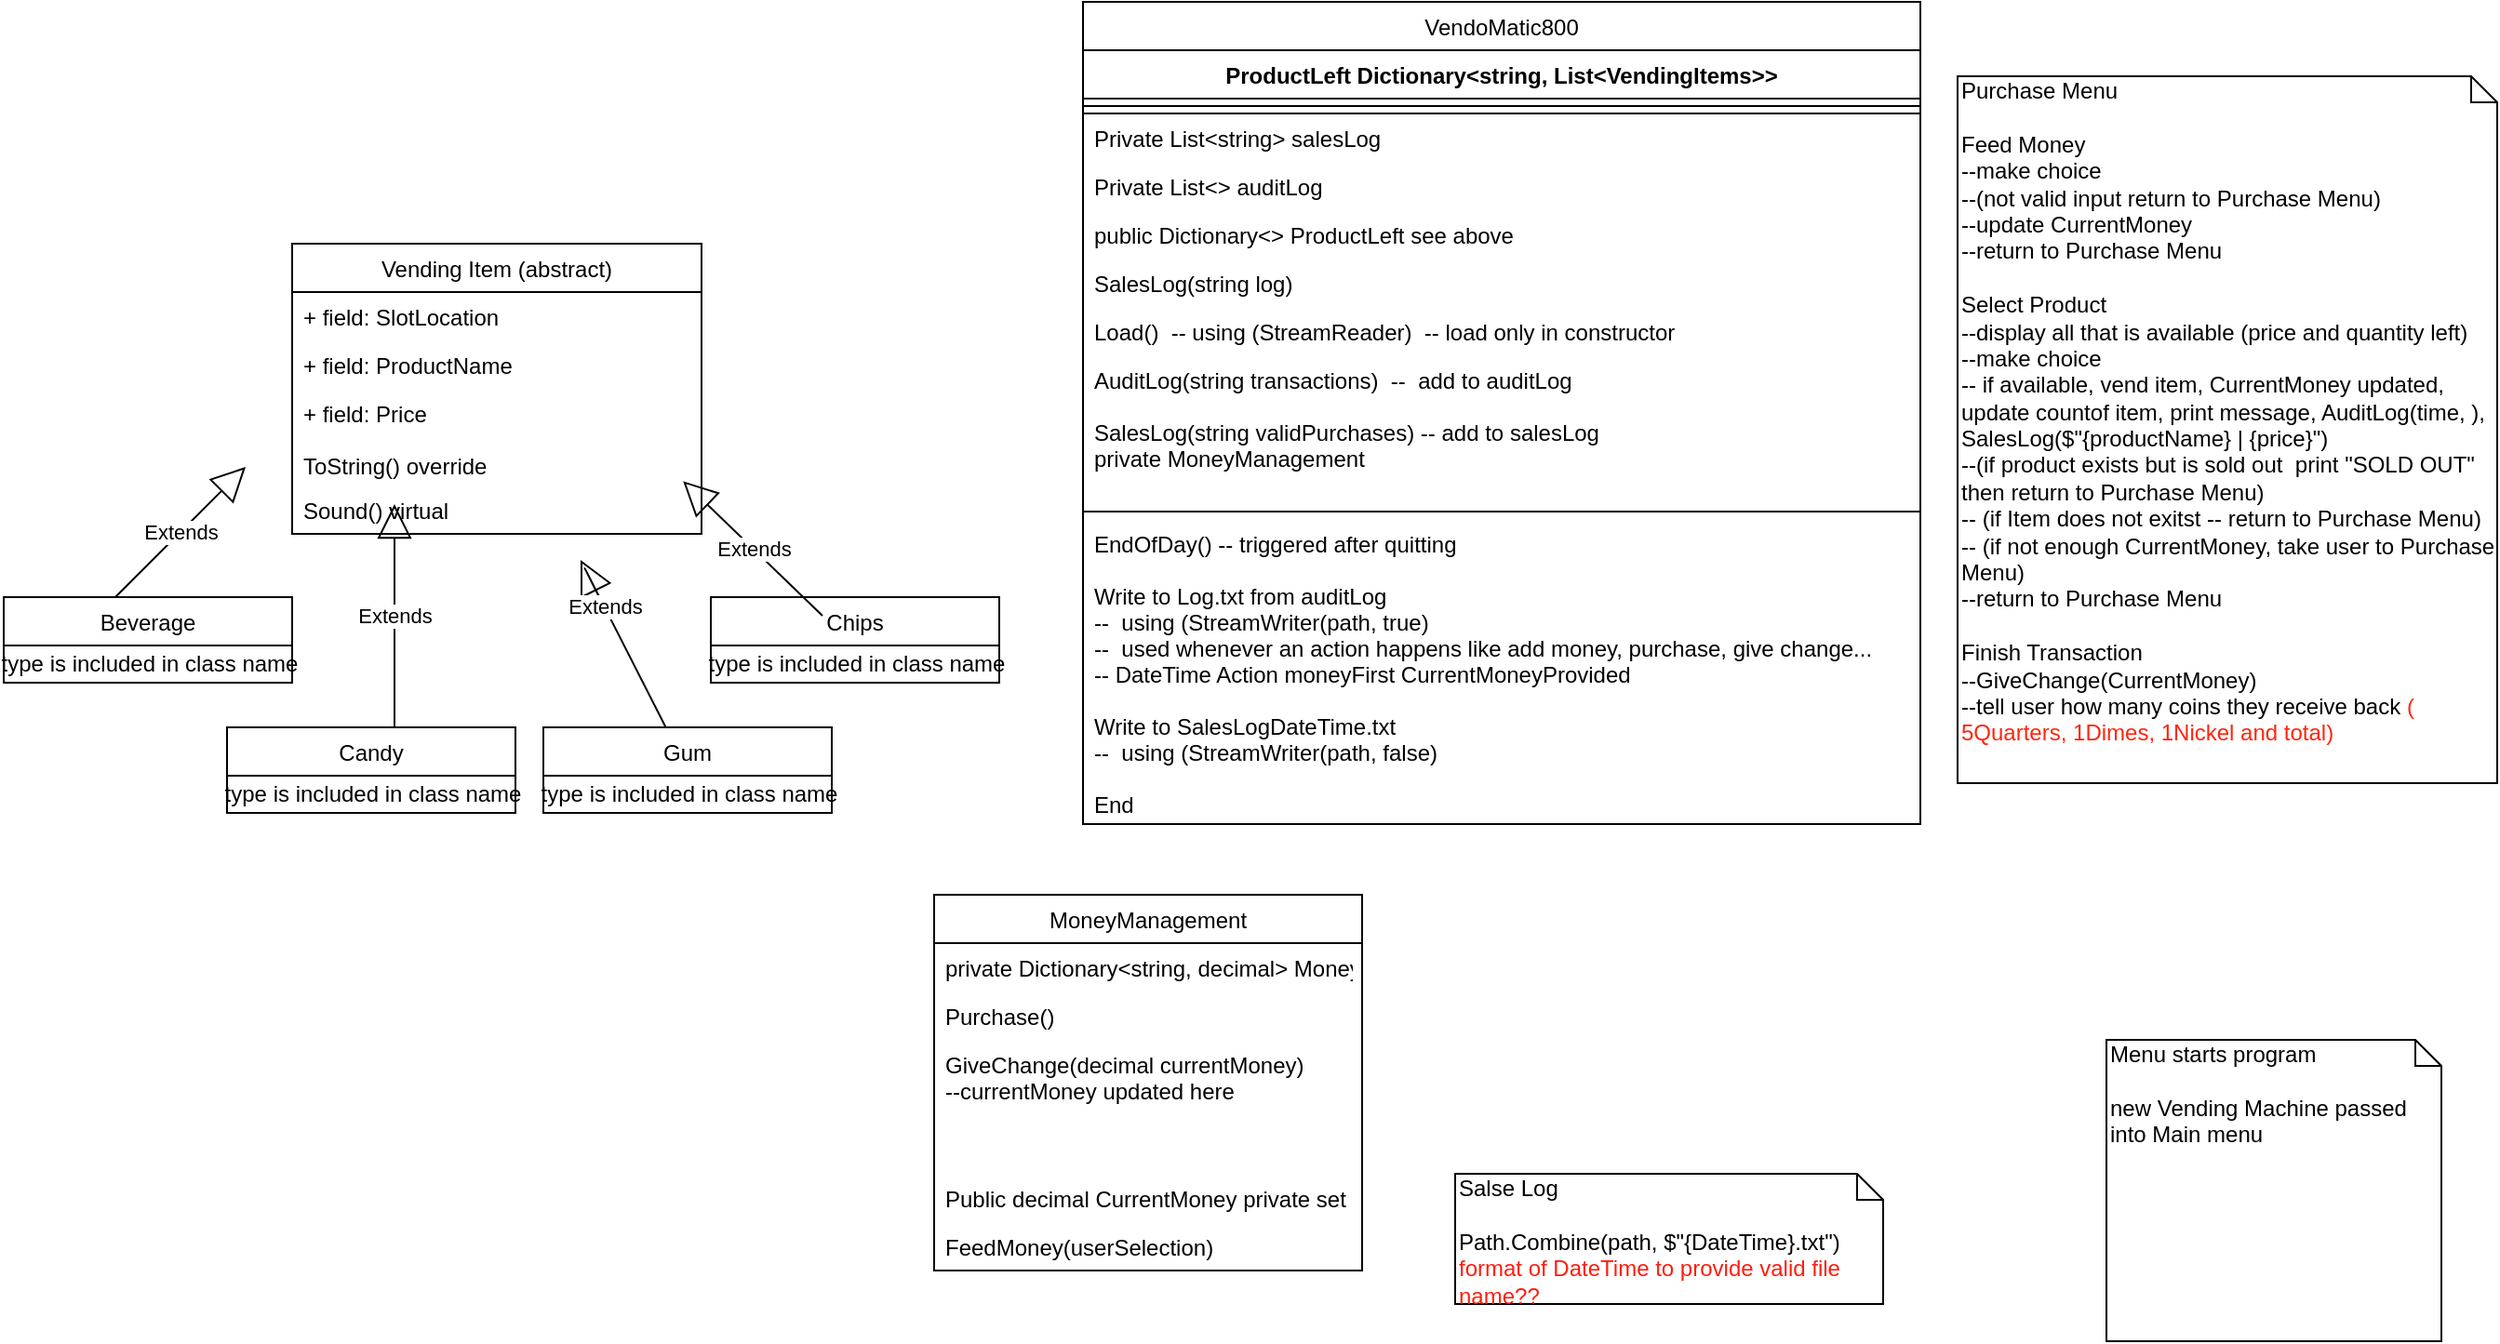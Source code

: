<mxfile version="13.0.3" type="device"><diagram name="Page-1" id="9f46799a-70d6-7492-0946-bef42562c5a5"><mxGraphModel dx="1422" dy="822" grid="1" gridSize="10" guides="1" tooltips="1" connect="1" arrows="1" fold="1" page="1" pageScale="1" pageWidth="1100" pageHeight="850" background="#ffffff" math="0" shadow="0"><root><mxCell id="0"/><mxCell id="1" parent="0"/><mxCell id="4EU_5Ofcw7x6zr4JRwky-6" value="Beverage" style="swimlane;fontStyle=0;childLayout=stackLayout;horizontal=1;startSize=26;fillColor=none;horizontalStack=0;resizeParent=1;resizeParentMax=0;resizeLast=0;collapsible=1;marginBottom=0;" vertex="1" parent="1"><mxGeometry x="30" y="360" width="155" height="46" as="geometry"/></mxCell><mxCell id="4EU_5Ofcw7x6zr4JRwky-10" value="type is included in class name" style="text;html=1;align=center;verticalAlign=middle;resizable=0;points=[];autosize=1;" vertex="1" parent="4EU_5Ofcw7x6zr4JRwky-6"><mxGeometry y="26" width="155" height="20" as="geometry"/></mxCell><mxCell id="4EU_5Ofcw7x6zr4JRwky-15" value="Chips" style="swimlane;fontStyle=0;childLayout=stackLayout;horizontal=1;startSize=26;fillColor=none;horizontalStack=0;resizeParent=1;resizeParentMax=0;resizeLast=0;collapsible=1;marginBottom=0;" vertex="1" parent="1"><mxGeometry x="410" y="360" width="155" height="46" as="geometry"/></mxCell><mxCell id="4EU_5Ofcw7x6zr4JRwky-27" value="Extends" style="endArrow=block;endSize=16;endFill=0;html=1;entryX=0.955;entryY=0.955;entryDx=0;entryDy=0;entryPerimeter=0;" edge="1" parent="4EU_5Ofcw7x6zr4JRwky-15" target="4EU_5Ofcw7x6zr4JRwky-5"><mxGeometry width="160" relative="1" as="geometry"><mxPoint x="60" y="10" as="sourcePoint"/><mxPoint x="220" y="10" as="targetPoint"/></mxGeometry></mxCell><mxCell id="4EU_5Ofcw7x6zr4JRwky-16" value="type is included in class name" style="text;html=1;align=center;verticalAlign=middle;resizable=0;points=[];autosize=1;" vertex="1" parent="4EU_5Ofcw7x6zr4JRwky-15"><mxGeometry y="26" width="155" height="20" as="geometry"/></mxCell><mxCell id="4EU_5Ofcw7x6zr4JRwky-17" value="Candy" style="swimlane;fontStyle=0;childLayout=stackLayout;horizontal=1;startSize=26;fillColor=none;horizontalStack=0;resizeParent=1;resizeParentMax=0;resizeLast=0;collapsible=1;marginBottom=0;" vertex="1" parent="1"><mxGeometry x="150" y="430" width="155" height="46" as="geometry"/></mxCell><mxCell id="4EU_5Ofcw7x6zr4JRwky-25" value="Extends" style="endArrow=block;endSize=16;endFill=0;html=1;" edge="1" parent="4EU_5Ofcw7x6zr4JRwky-17"><mxGeometry width="160" relative="1" as="geometry"><mxPoint x="90" as="sourcePoint"/><mxPoint x="90" y="-120" as="targetPoint"/></mxGeometry></mxCell><mxCell id="4EU_5Ofcw7x6zr4JRwky-18" value="type is included in class name" style="text;html=1;align=center;verticalAlign=middle;resizable=0;points=[];autosize=1;" vertex="1" parent="4EU_5Ofcw7x6zr4JRwky-17"><mxGeometry y="26" width="155" height="20" as="geometry"/></mxCell><mxCell id="4EU_5Ofcw7x6zr4JRwky-19" value="Gum" style="swimlane;fontStyle=0;childLayout=stackLayout;horizontal=1;startSize=26;fillColor=none;horizontalStack=0;resizeParent=1;resizeParentMax=0;resizeLast=0;collapsible=1;marginBottom=0;" vertex="1" parent="1"><mxGeometry x="320" y="430" width="155" height="46" as="geometry"/></mxCell><mxCell id="4EU_5Ofcw7x6zr4JRwky-20" value="type is included in class name" style="text;html=1;align=center;verticalAlign=middle;resizable=0;points=[];autosize=1;" vertex="1" parent="4EU_5Ofcw7x6zr4JRwky-19"><mxGeometry y="26" width="155" height="20" as="geometry"/></mxCell><mxCell id="4EU_5Ofcw7x6zr4JRwky-24" value="Extends" style="endArrow=block;endSize=16;endFill=0;html=1;exitX=0.387;exitY=0;exitDx=0;exitDy=0;exitPerimeter=0;" edge="1" parent="1" source="4EU_5Ofcw7x6zr4JRwky-6"><mxGeometry width="160" relative="1" as="geometry"><mxPoint x="70" y="320" as="sourcePoint"/><mxPoint x="160" y="290" as="targetPoint"/></mxGeometry></mxCell><mxCell id="4EU_5Ofcw7x6zr4JRwky-26" value="Extends" style="endArrow=block;endSize=16;endFill=0;html=1;" edge="1" parent="1" source="4EU_5Ofcw7x6zr4JRwky-19"><mxGeometry width="160" relative="1" as="geometry"><mxPoint x="640" y="460" as="sourcePoint"/><mxPoint x="340" y="340" as="targetPoint"/><Array as="points"><mxPoint x="340" y="340"/><mxPoint x="350" y="360"/></Array></mxGeometry></mxCell><mxCell id="4EU_5Ofcw7x6zr4JRwky-2" value="Vending Item (abstract)" style="swimlane;fontStyle=0;childLayout=stackLayout;horizontal=1;startSize=26;fillColor=none;horizontalStack=0;resizeParent=1;resizeParentMax=0;resizeLast=0;collapsible=1;marginBottom=0;" vertex="1" parent="1"><mxGeometry x="185" y="170" width="220" height="156" as="geometry"/></mxCell><mxCell id="4EU_5Ofcw7x6zr4JRwky-3" value="+ field: SlotLocation" style="text;strokeColor=none;fillColor=none;align=left;verticalAlign=top;spacingLeft=4;spacingRight=4;overflow=hidden;rotatable=0;points=[[0,0.5],[1,0.5]];portConstraint=eastwest;" vertex="1" parent="4EU_5Ofcw7x6zr4JRwky-2"><mxGeometry y="26" width="220" height="26" as="geometry"/></mxCell><mxCell id="4EU_5Ofcw7x6zr4JRwky-4" value="+ field: ProductName" style="text;strokeColor=none;fillColor=none;align=left;verticalAlign=top;spacingLeft=4;spacingRight=4;overflow=hidden;rotatable=0;points=[[0,0.5],[1,0.5]];portConstraint=eastwest;" vertex="1" parent="4EU_5Ofcw7x6zr4JRwky-2"><mxGeometry y="52" width="220" height="26" as="geometry"/></mxCell><mxCell id="4EU_5Ofcw7x6zr4JRwky-5" value="+ field: Price&#10;&#10;ToString() override" style="text;strokeColor=none;fillColor=none;align=left;verticalAlign=top;spacingLeft=4;spacingRight=4;overflow=hidden;rotatable=0;points=[[0,0.5],[1,0.5]];portConstraint=eastwest;" vertex="1" parent="4EU_5Ofcw7x6zr4JRwky-2"><mxGeometry y="78" width="220" height="52" as="geometry"/></mxCell><mxCell id="4EU_5Ofcw7x6zr4JRwky-56" value="Sound() virtual" style="text;strokeColor=none;fillColor=none;align=left;verticalAlign=top;spacingLeft=4;spacingRight=4;overflow=hidden;rotatable=0;points=[[0,0.5],[1,0.5]];portConstraint=eastwest;" vertex="1" parent="4EU_5Ofcw7x6zr4JRwky-2"><mxGeometry y="130" width="220" height="26" as="geometry"/></mxCell><mxCell id="4EU_5Ofcw7x6zr4JRwky-36" value="MoneyManagement" style="swimlane;fontStyle=0;childLayout=stackLayout;horizontal=1;startSize=26;fillColor=none;horizontalStack=0;resizeParent=1;resizeParentMax=0;resizeLast=0;collapsible=1;marginBottom=0;" vertex="1" parent="1"><mxGeometry x="530" y="520" width="230" height="202" as="geometry"/></mxCell><mxCell id="4EU_5Ofcw7x6zr4JRwky-53" value="private Dictionary&lt;string, decimal&gt; MoneyManagemant" style="text;strokeColor=none;fillColor=none;align=left;verticalAlign=top;spacingLeft=4;spacingRight=4;overflow=hidden;rotatable=0;points=[[0,0.5],[1,0.5]];portConstraint=eastwest;" vertex="1" parent="4EU_5Ofcw7x6zr4JRwky-36"><mxGeometry y="26" width="230" height="26" as="geometry"/></mxCell><mxCell id="4EU_5Ofcw7x6zr4JRwky-37" value="Purchase()" style="text;strokeColor=none;fillColor=none;align=left;verticalAlign=top;spacingLeft=4;spacingRight=4;overflow=hidden;rotatable=0;points=[[0,0.5],[1,0.5]];portConstraint=eastwest;" vertex="1" parent="4EU_5Ofcw7x6zr4JRwky-36"><mxGeometry y="52" width="230" height="26" as="geometry"/></mxCell><mxCell id="4EU_5Ofcw7x6zr4JRwky-38" value="GiveChange(decimal currentMoney)&#10;--currentMoney updated here" style="text;strokeColor=none;fillColor=none;align=left;verticalAlign=top;spacingLeft=4;spacingRight=4;overflow=hidden;rotatable=0;points=[[0,0.5],[1,0.5]];portConstraint=eastwest;" vertex="1" parent="4EU_5Ofcw7x6zr4JRwky-36"><mxGeometry y="78" width="230" height="72" as="geometry"/></mxCell><mxCell id="4EU_5Ofcw7x6zr4JRwky-39" value="Public decimal CurrentMoney private set&#10;" style="text;strokeColor=none;fillColor=none;align=left;verticalAlign=top;spacingLeft=4;spacingRight=4;overflow=hidden;rotatable=0;points=[[0,0.5],[1,0.5]];portConstraint=eastwest;" vertex="1" parent="4EU_5Ofcw7x6zr4JRwky-36"><mxGeometry y="150" width="230" height="26" as="geometry"/></mxCell><mxCell id="4EU_5Ofcw7x6zr4JRwky-52" value="FeedMoney(userSelection) " style="text;strokeColor=none;fillColor=none;align=left;verticalAlign=top;spacingLeft=4;spacingRight=4;overflow=hidden;rotatable=0;points=[[0,0.5],[1,0.5]];portConstraint=eastwest;" vertex="1" parent="4EU_5Ofcw7x6zr4JRwky-36"><mxGeometry y="176" width="230" height="26" as="geometry"/></mxCell><mxCell id="4EU_5Ofcw7x6zr4JRwky-55" value="Purchase Menu&lt;br&gt;&lt;br&gt;Feed Money&lt;br&gt;--make choice&lt;br&gt;--(not valid input return to Purchase Menu)&lt;br&gt;--update CurrentMoney&lt;br&gt;--return to Purchase Menu&lt;br&gt;&lt;br&gt;Select Product&lt;br&gt;--display all that is available (price and quantity left)&lt;br&gt;--make choice&lt;br&gt;-- if available, vend item, CurrentMoney updated, update countof item, print message, AuditLog(time, ), SalesLog($&quot;{productName} | {price}&quot;)&lt;br&gt;--(if product exists but is sold out&amp;nbsp; print &quot;SOLD OUT&quot; then return to Purchase Menu)&lt;br&gt;-- (if Item does not exitst -- return to Purchase Menu)&lt;br&gt;-- (if not enough CurrentMoney, take user to Purchase Menu)&lt;br&gt;--return to Purchase Menu&lt;br&gt;&lt;br&gt;Finish Transaction&lt;br&gt;--GiveChange(CurrentMoney)&lt;br&gt;--tell user how many coins they receive back &lt;font color=&quot;#ff250d&quot;&gt;( 5Quarters, 1Dimes, 1Nickel and total)&lt;/font&gt;" style="shape=note;whiteSpace=wrap;html=1;size=14;verticalAlign=top;align=left;spacingTop=-6;" vertex="1" parent="1"><mxGeometry x="1080" y="80" width="290" height="380" as="geometry"/></mxCell><mxCell id="4EU_5Ofcw7x6zr4JRwky-59" value="Salse Log&lt;br&gt;&lt;br&gt;Path.Combine(path, $&quot;{DateTime}.txt&quot;)&lt;br&gt;&lt;font color=&quot;#ff1d0d&quot;&gt;format of DateTime to provide valid file name??&lt;/font&gt;" style="shape=note;whiteSpace=wrap;html=1;size=14;verticalAlign=top;align=left;spacingTop=-6;" vertex="1" parent="1"><mxGeometry x="810" y="670" width="230" height="70" as="geometry"/></mxCell><mxCell id="4EU_5Ofcw7x6zr4JRwky-28" value="VendoMatic800" style="swimlane;fontStyle=0;childLayout=stackLayout;horizontal=1;startSize=26;fillColor=none;horizontalStack=0;resizeParent=1;resizeParentMax=0;resizeLast=0;collapsible=1;marginBottom=0;" vertex="1" parent="1"><mxGeometry x="610" y="40" width="450" height="442" as="geometry"/></mxCell><mxCell id="4EU_5Ofcw7x6zr4JRwky-41" value="ProductLeft Dictionary&lt;string, List&lt;VendingItems&gt;&gt;" style="swimlane;fontStyle=1;align=center;verticalAlign=top;childLayout=stackLayout;horizontal=1;startSize=26;horizontalStack=0;resizeParent=1;resizeParentMax=0;resizeLast=0;collapsible=1;marginBottom=0;" vertex="1" parent="4EU_5Ofcw7x6zr4JRwky-28"><mxGeometry y="26" width="450" height="34" as="geometry"/></mxCell><mxCell id="4EU_5Ofcw7x6zr4JRwky-43" value="" style="line;strokeWidth=1;fillColor=none;align=left;verticalAlign=middle;spacingTop=-1;spacingLeft=3;spacingRight=3;rotatable=0;labelPosition=right;points=[];portConstraint=eastwest;" vertex="1" parent="4EU_5Ofcw7x6zr4JRwky-41"><mxGeometry y="26" width="450" height="8" as="geometry"/></mxCell><mxCell id="4EU_5Ofcw7x6zr4JRwky-30" value="Private List&lt;string&gt; salesLog" style="text;strokeColor=none;fillColor=none;align=left;verticalAlign=top;spacingLeft=4;spacingRight=4;overflow=hidden;rotatable=0;points=[[0,0.5],[1,0.5]];portConstraint=eastwest;" vertex="1" parent="4EU_5Ofcw7x6zr4JRwky-28"><mxGeometry y="60" width="450" height="26" as="geometry"/></mxCell><mxCell id="4EU_5Ofcw7x6zr4JRwky-57" value="Private List&lt;&gt; auditLog" style="text;strokeColor=none;fillColor=none;align=left;verticalAlign=top;spacingLeft=4;spacingRight=4;overflow=hidden;rotatable=0;points=[[0,0.5],[1,0.5]];portConstraint=eastwest;" vertex="1" parent="4EU_5Ofcw7x6zr4JRwky-28"><mxGeometry y="86" width="450" height="26" as="geometry"/></mxCell><mxCell id="4EU_5Ofcw7x6zr4JRwky-64" value="public Dictionary&lt;&gt; ProductLeft see above" style="text;strokeColor=none;fillColor=none;align=left;verticalAlign=top;spacingLeft=4;spacingRight=4;overflow=hidden;rotatable=0;points=[[0,0.5],[1,0.5]];portConstraint=eastwest;" vertex="1" parent="4EU_5Ofcw7x6zr4JRwky-28"><mxGeometry y="112" width="450" height="26" as="geometry"/></mxCell><mxCell id="4EU_5Ofcw7x6zr4JRwky-60" value="SalesLog(string log)" style="text;strokeColor=none;fillColor=none;align=left;verticalAlign=top;spacingLeft=4;spacingRight=4;overflow=hidden;rotatable=0;points=[[0,0.5],[1,0.5]];portConstraint=eastwest;" vertex="1" parent="4EU_5Ofcw7x6zr4JRwky-28"><mxGeometry y="138" width="450" height="26" as="geometry"/></mxCell><mxCell id="4EU_5Ofcw7x6zr4JRwky-31" value="Load()  -- using (StreamReader)  -- load only in constructor&#10; " style="text;strokeColor=none;fillColor=none;align=left;verticalAlign=top;spacingLeft=4;spacingRight=4;overflow=hidden;rotatable=0;points=[[0,0.5],[1,0.5]];portConstraint=eastwest;" vertex="1" parent="4EU_5Ofcw7x6zr4JRwky-28"><mxGeometry y="164" width="450" height="26" as="geometry"/></mxCell><mxCell id="4EU_5Ofcw7x6zr4JRwky-33" value="AuditLog(string transactions)  --  add to auditLog" style="text;strokeColor=none;fillColor=none;align=left;verticalAlign=top;spacingLeft=4;spacingRight=4;overflow=hidden;rotatable=0;points=[[0,0.5],[1,0.5]];portConstraint=eastwest;" vertex="1" parent="4EU_5Ofcw7x6zr4JRwky-28"><mxGeometry y="190" width="450" height="28" as="geometry"/></mxCell><mxCell id="4EU_5Ofcw7x6zr4JRwky-62" value="SalesLog(string validPurchases) -- add to salesLog&#10;private MoneyManagement " style="text;strokeColor=none;fillColor=none;align=left;verticalAlign=top;spacingLeft=4;spacingRight=4;overflow=hidden;rotatable=0;points=[[0,0.5],[1,0.5]];portConstraint=eastwest;" vertex="1" parent="4EU_5Ofcw7x6zr4JRwky-28"><mxGeometry y="218" width="450" height="52" as="geometry"/></mxCell><mxCell id="4EU_5Ofcw7x6zr4JRwky-65" value="" style="line;strokeWidth=1;fillColor=none;align=left;verticalAlign=middle;spacingTop=-1;spacingLeft=3;spacingRight=3;rotatable=0;labelPosition=right;points=[];portConstraint=eastwest;" vertex="1" parent="4EU_5Ofcw7x6zr4JRwky-28"><mxGeometry y="270" width="450" height="8" as="geometry"/></mxCell><mxCell id="4EU_5Ofcw7x6zr4JRwky-61" value="EndOfDay() -- triggered after quitting&#10;&#10;Write to Log.txt from auditLog&#10;--  using (StreamWriter(path, true)  &#10;--  used whenever an action happens like add money, purchase, give change...&#10;-- DateTime Action moneyFirst CurrentMoneyProvided&#10;&#10;Write to SalesLogDateTime.txt&#10;--  using (StreamWriter(path, false) &#10;&#10;End&#10;&#10;" style="text;strokeColor=none;fillColor=none;align=left;verticalAlign=top;spacingLeft=4;spacingRight=4;overflow=hidden;rotatable=0;points=[[0,0.5],[1,0.5]];portConstraint=eastwest;" vertex="1" parent="4EU_5Ofcw7x6zr4JRwky-28"><mxGeometry y="278" width="450" height="164" as="geometry"/></mxCell><mxCell id="4EU_5Ofcw7x6zr4JRwky-66" value="Menu starts program&lt;br&gt;&lt;br&gt;new Vending Machine passed into Main menu" style="shape=note;whiteSpace=wrap;html=1;size=14;verticalAlign=top;align=left;spacingTop=-6;" vertex="1" parent="1"><mxGeometry x="1160" y="598" width="180" height="162" as="geometry"/></mxCell></root></mxGraphModel></diagram></mxfile>